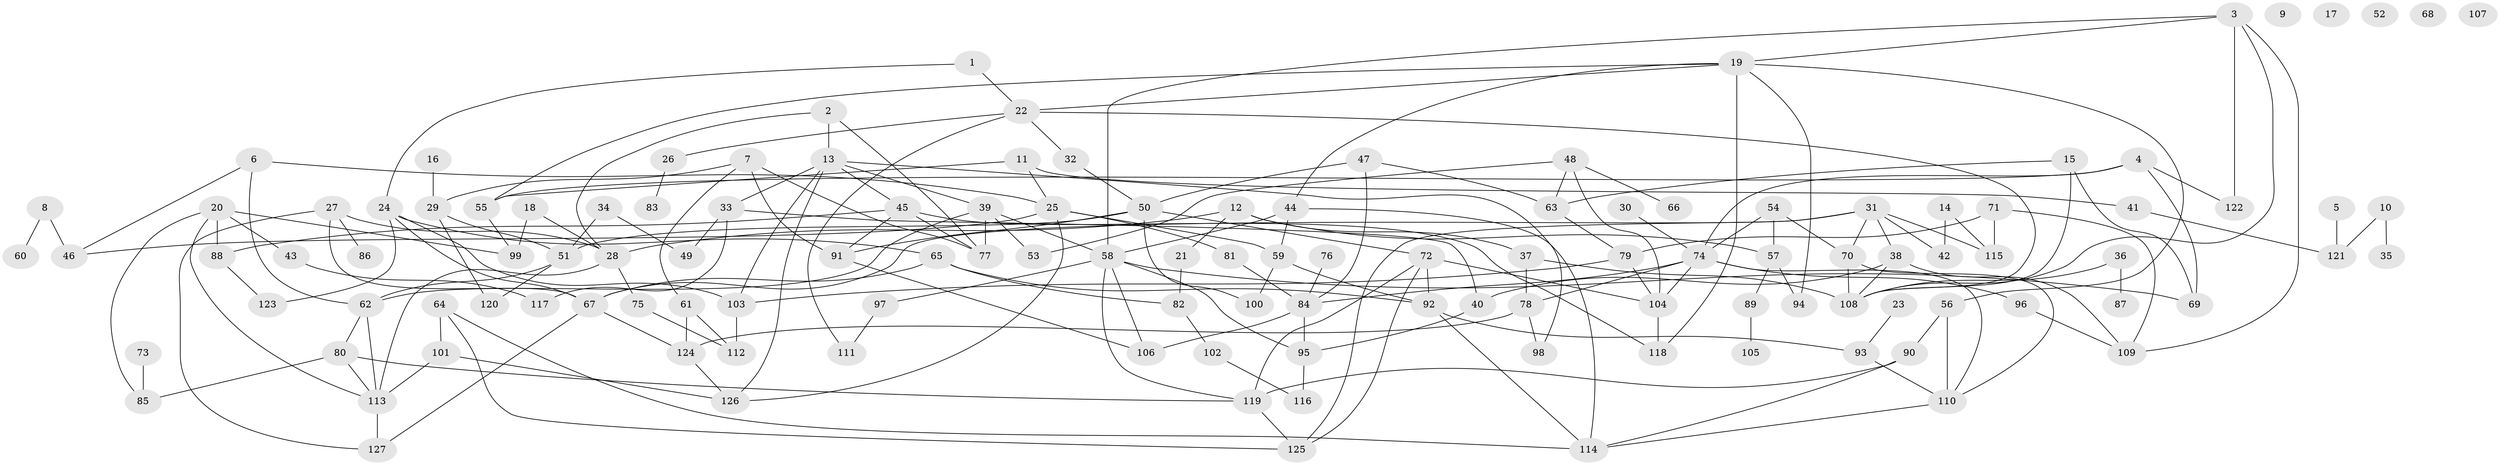 // Generated by graph-tools (version 1.1) at 2025/25/03/09/25 03:25:15]
// undirected, 127 vertices, 204 edges
graph export_dot {
graph [start="1"]
  node [color=gray90,style=filled];
  1;
  2;
  3;
  4;
  5;
  6;
  7;
  8;
  9;
  10;
  11;
  12;
  13;
  14;
  15;
  16;
  17;
  18;
  19;
  20;
  21;
  22;
  23;
  24;
  25;
  26;
  27;
  28;
  29;
  30;
  31;
  32;
  33;
  34;
  35;
  36;
  37;
  38;
  39;
  40;
  41;
  42;
  43;
  44;
  45;
  46;
  47;
  48;
  49;
  50;
  51;
  52;
  53;
  54;
  55;
  56;
  57;
  58;
  59;
  60;
  61;
  62;
  63;
  64;
  65;
  66;
  67;
  68;
  69;
  70;
  71;
  72;
  73;
  74;
  75;
  76;
  77;
  78;
  79;
  80;
  81;
  82;
  83;
  84;
  85;
  86;
  87;
  88;
  89;
  90;
  91;
  92;
  93;
  94;
  95;
  96;
  97;
  98;
  99;
  100;
  101;
  102;
  103;
  104;
  105;
  106;
  107;
  108;
  109;
  110;
  111;
  112;
  113;
  114;
  115;
  116;
  117;
  118;
  119;
  120;
  121;
  122;
  123;
  124;
  125;
  126;
  127;
  1 -- 22;
  1 -- 24;
  2 -- 13;
  2 -- 28;
  2 -- 77;
  3 -- 19;
  3 -- 58;
  3 -- 108;
  3 -- 109;
  3 -- 122;
  4 -- 55;
  4 -- 69;
  4 -- 74;
  4 -- 122;
  5 -- 121;
  6 -- 25;
  6 -- 46;
  6 -- 62;
  7 -- 29;
  7 -- 61;
  7 -- 77;
  7 -- 91;
  8 -- 46;
  8 -- 60;
  10 -- 35;
  10 -- 121;
  11 -- 25;
  11 -- 41;
  11 -- 55;
  12 -- 21;
  12 -- 28;
  12 -- 37;
  12 -- 57;
  13 -- 33;
  13 -- 39;
  13 -- 45;
  13 -- 98;
  13 -- 103;
  13 -- 126;
  14 -- 42;
  14 -- 115;
  15 -- 63;
  15 -- 69;
  15 -- 108;
  16 -- 29;
  18 -- 28;
  18 -- 99;
  19 -- 22;
  19 -- 44;
  19 -- 55;
  19 -- 56;
  19 -- 94;
  19 -- 118;
  20 -- 43;
  20 -- 85;
  20 -- 88;
  20 -- 99;
  20 -- 113;
  21 -- 82;
  22 -- 26;
  22 -- 32;
  22 -- 108;
  22 -- 111;
  23 -- 93;
  24 -- 65;
  24 -- 67;
  24 -- 103;
  24 -- 123;
  25 -- 46;
  25 -- 59;
  25 -- 81;
  25 -- 126;
  26 -- 83;
  27 -- 28;
  27 -- 67;
  27 -- 86;
  27 -- 127;
  28 -- 75;
  28 -- 113;
  29 -- 51;
  29 -- 120;
  30 -- 74;
  31 -- 38;
  31 -- 42;
  31 -- 67;
  31 -- 70;
  31 -- 115;
  31 -- 125;
  32 -- 50;
  33 -- 40;
  33 -- 49;
  33 -- 117;
  34 -- 49;
  34 -- 51;
  36 -- 87;
  36 -- 108;
  37 -- 78;
  37 -- 108;
  38 -- 40;
  38 -- 108;
  38 -- 109;
  39 -- 53;
  39 -- 58;
  39 -- 62;
  39 -- 77;
  40 -- 95;
  41 -- 121;
  43 -- 117;
  44 -- 58;
  44 -- 59;
  44 -- 114;
  45 -- 77;
  45 -- 88;
  45 -- 91;
  45 -- 118;
  47 -- 50;
  47 -- 63;
  47 -- 84;
  48 -- 53;
  48 -- 63;
  48 -- 66;
  48 -- 104;
  50 -- 51;
  50 -- 72;
  50 -- 91;
  50 -- 100;
  51 -- 62;
  51 -- 120;
  54 -- 57;
  54 -- 70;
  54 -- 74;
  55 -- 99;
  56 -- 90;
  56 -- 110;
  57 -- 89;
  57 -- 94;
  58 -- 69;
  58 -- 95;
  58 -- 97;
  58 -- 106;
  58 -- 119;
  59 -- 92;
  59 -- 100;
  61 -- 112;
  61 -- 124;
  62 -- 80;
  62 -- 113;
  63 -- 79;
  64 -- 101;
  64 -- 114;
  64 -- 125;
  65 -- 67;
  65 -- 82;
  65 -- 92;
  67 -- 124;
  67 -- 127;
  70 -- 108;
  70 -- 110;
  71 -- 79;
  71 -- 109;
  71 -- 115;
  72 -- 92;
  72 -- 104;
  72 -- 119;
  72 -- 125;
  73 -- 85;
  74 -- 78;
  74 -- 84;
  74 -- 96;
  74 -- 104;
  74 -- 110;
  75 -- 112;
  76 -- 84;
  78 -- 98;
  78 -- 124;
  79 -- 103;
  79 -- 104;
  80 -- 85;
  80 -- 113;
  80 -- 119;
  81 -- 84;
  82 -- 102;
  84 -- 95;
  84 -- 106;
  88 -- 123;
  89 -- 105;
  90 -- 114;
  90 -- 119;
  91 -- 106;
  92 -- 93;
  92 -- 114;
  93 -- 110;
  95 -- 116;
  96 -- 109;
  97 -- 111;
  101 -- 113;
  101 -- 126;
  102 -- 116;
  103 -- 112;
  104 -- 118;
  110 -- 114;
  113 -- 127;
  119 -- 125;
  124 -- 126;
}

